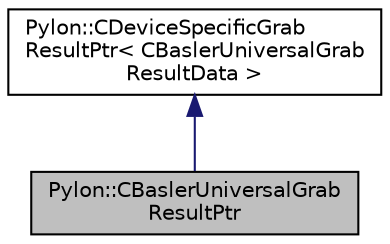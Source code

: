 digraph "Pylon::CBaslerUniversalGrabResultPtr"
{
  edge [fontname="Helvetica",fontsize="10",labelfontname="Helvetica",labelfontsize="10"];
  node [fontname="Helvetica",fontsize="10",shape=record];
  Node1 [label="Pylon::CBaslerUniversalGrab\lResultPtr",height=0.2,width=0.4,color="black", fillcolor="grey75", style="filled", fontcolor="black"];
  Node2 -> Node1 [dir="back",color="midnightblue",fontsize="10",style="solid",fontname="Helvetica"];
  Node2 [label="Pylon::CDeviceSpecificGrab\lResultPtr\< CBaslerUniversalGrab\lResultData \>",height=0.2,width=0.4,color="black", fillcolor="white", style="filled",URL="$class_pylon_1_1_c_device_specific_grab_result_ptr.html"];
}
